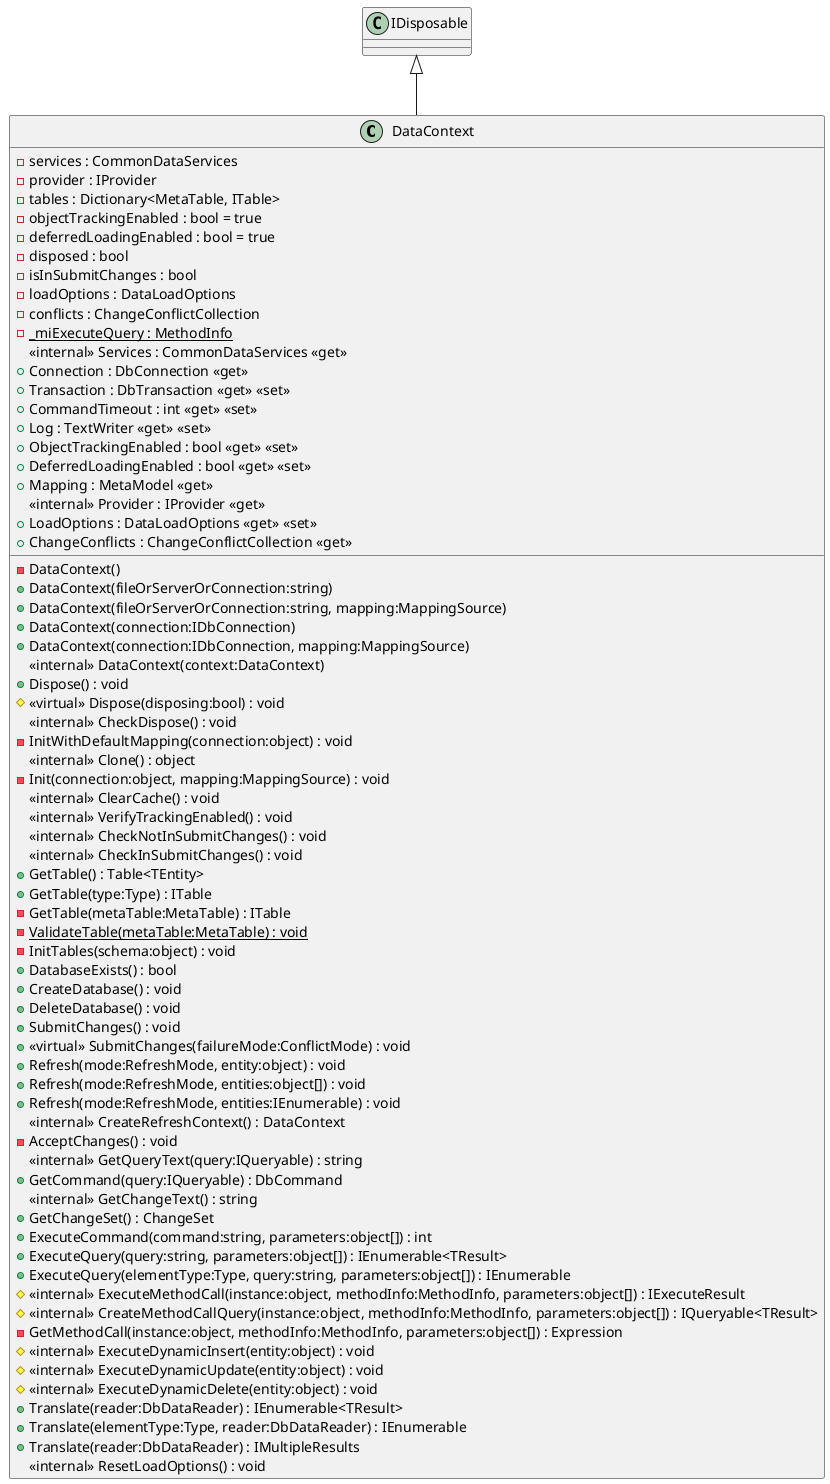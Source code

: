 @startuml
class DataContext {
    - services : CommonDataServices
    - provider : IProvider
    - tables : Dictionary<MetaTable, ITable>
    - objectTrackingEnabled : bool = true
    - deferredLoadingEnabled : bool = true
    - disposed : bool
    - isInSubmitChanges : bool
    - loadOptions : DataLoadOptions
    - conflicts : ChangeConflictCollection
    - {static} _miExecuteQuery : MethodInfo
    - DataContext()
    + DataContext(fileOrServerOrConnection:string)
    + DataContext(fileOrServerOrConnection:string, mapping:MappingSource)
    + DataContext(connection:IDbConnection)
    + DataContext(connection:IDbConnection, mapping:MappingSource)
    <<internal>> DataContext(context:DataContext)
    + Dispose() : void
    # <<virtual>> Dispose(disposing:bool) : void
    <<internal>> CheckDispose() : void
    - InitWithDefaultMapping(connection:object) : void
    <<internal>> Clone() : object
    - Init(connection:object, mapping:MappingSource) : void
    <<internal>> ClearCache() : void
    <<internal>> Services : CommonDataServices <<get>>
    + Connection : DbConnection <<get>>
    + Transaction : DbTransaction <<get>> <<set>>
    + CommandTimeout : int <<get>> <<set>>
    + Log : TextWriter <<get>> <<set>>
    + ObjectTrackingEnabled : bool <<get>> <<set>>
    + DeferredLoadingEnabled : bool <<get>> <<set>>
    + Mapping : MetaModel <<get>>
    <<internal>> VerifyTrackingEnabled() : void
    <<internal>> CheckNotInSubmitChanges() : void
    <<internal>> CheckInSubmitChanges() : void
    + GetTable() : Table<TEntity>
    + GetTable(type:Type) : ITable
    - GetTable(metaTable:MetaTable) : ITable
    - {static} ValidateTable(metaTable:MetaTable) : void
    - InitTables(schema:object) : void
    <<internal>> Provider : IProvider <<get>>
    + DatabaseExists() : bool
    + CreateDatabase() : void
    + DeleteDatabase() : void
    + SubmitChanges() : void
    + <<virtual>> SubmitChanges(failureMode:ConflictMode) : void
    + Refresh(mode:RefreshMode, entity:object) : void
    + Refresh(mode:RefreshMode, entities:object[]) : void
    + Refresh(mode:RefreshMode, entities:IEnumerable) : void
    <<internal>> CreateRefreshContext() : DataContext
    - AcceptChanges() : void
    <<internal>> GetQueryText(query:IQueryable) : string
    + GetCommand(query:IQueryable) : DbCommand
    <<internal>> GetChangeText() : string
    + GetChangeSet() : ChangeSet
    + ExecuteCommand(command:string, parameters:object[]) : int
    + ExecuteQuery(query:string, parameters:object[]) : IEnumerable<TResult>
    + ExecuteQuery(elementType:Type, query:string, parameters:object[]) : IEnumerable
    # <<internal>> ExecuteMethodCall(instance:object, methodInfo:MethodInfo, parameters:object[]) : IExecuteResult
    # <<internal>> CreateMethodCallQuery(instance:object, methodInfo:MethodInfo, parameters:object[]) : IQueryable<TResult>
    - GetMethodCall(instance:object, methodInfo:MethodInfo, parameters:object[]) : Expression
    # <<internal>> ExecuteDynamicInsert(entity:object) : void
    # <<internal>> ExecuteDynamicUpdate(entity:object) : void
    # <<internal>> ExecuteDynamicDelete(entity:object) : void
    + Translate(reader:DbDataReader) : IEnumerable<TResult>
    + Translate(elementType:Type, reader:DbDataReader) : IEnumerable
    + Translate(reader:DbDataReader) : IMultipleResults
    <<internal>> ResetLoadOptions() : void
    + LoadOptions : DataLoadOptions <<get>> <<set>>
    + ChangeConflicts : ChangeConflictCollection <<get>>
}
IDisposable <|-- DataContext
@enduml
